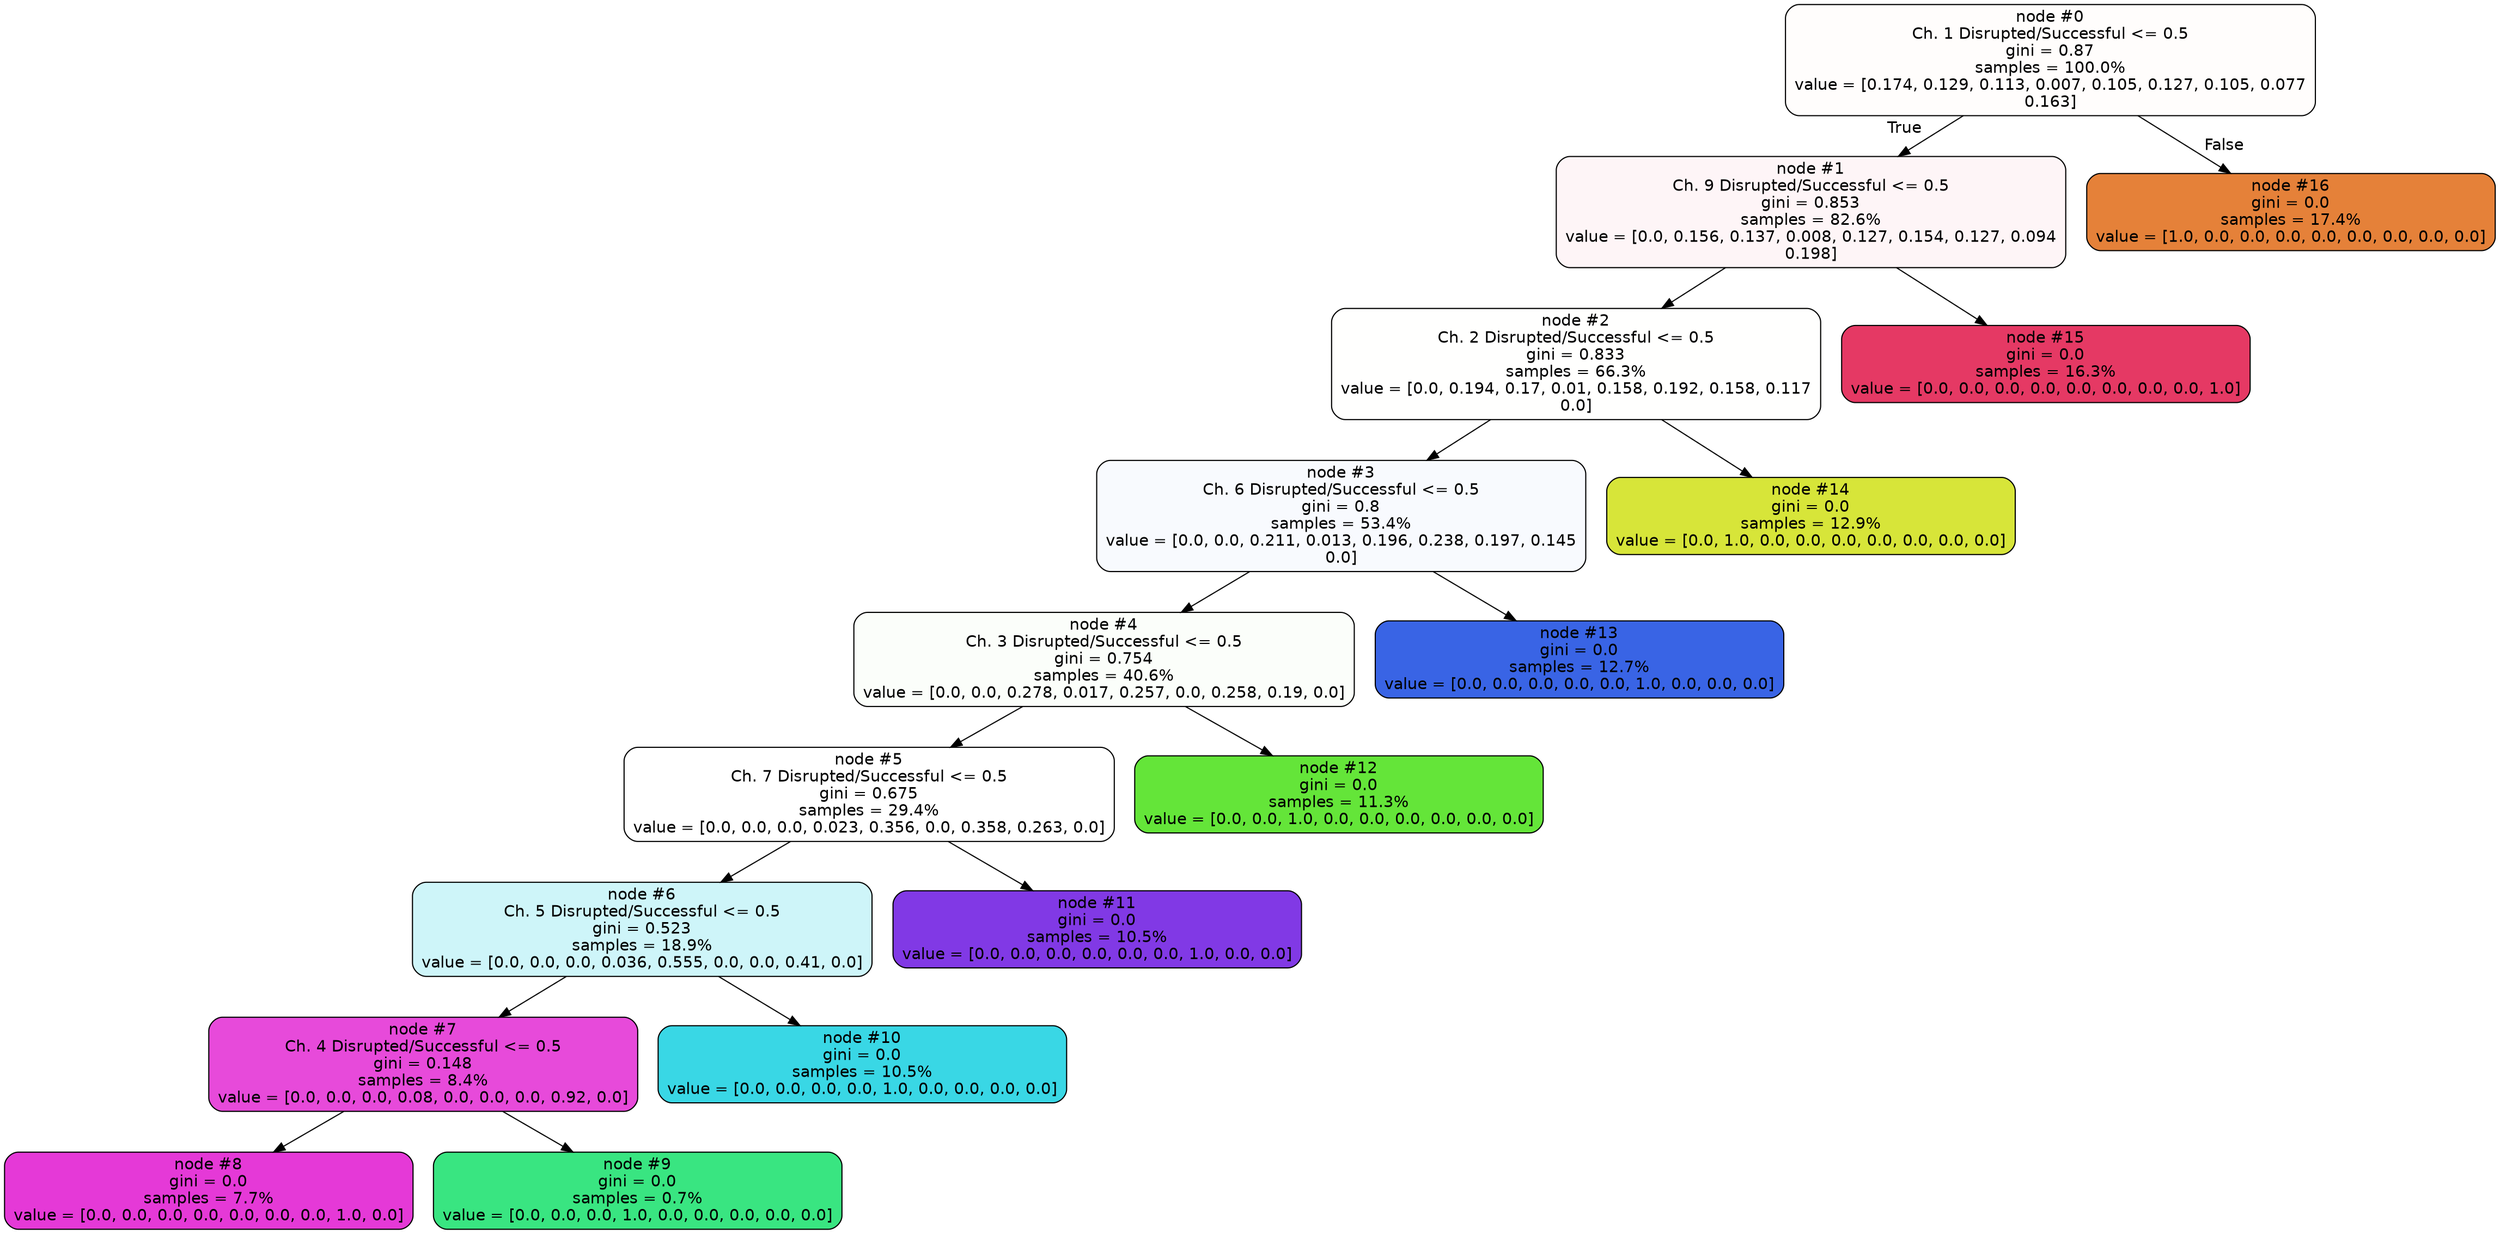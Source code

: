 /*
Copyright 2023 Siavash Barqi Janiar

   Licensed under the Apache License, Version 2.0 (the "License");
   you may not use this file except in compliance with the License.
   You may obtain a copy of the License at

     http://www.apache.org/licenses/LICENSE-2.0

   Unless required by applicable law or agreed to in writing, software
   distributed under the License is distributed on an "AS IS" BASIS,
   WITHOUT WARRANTIES OR CONDITIONS OF ANY KIND, either express or implied.
   See the License for the specific language governing permissions and
   limitations under the License.
*/

digraph Tree {
node [shape=box, style="filled, rounded", color="black", fontname="helvetica"] ;
edge [fontname="helvetica"] ;
0 [label="node #0\nCh. 1 Disrupted/Successful <= 0.5\ngini = 0.87\nsamples = 100.0%\nvalue = [0.174, 0.129, 0.113, 0.007, 0.105, 0.127, 0.105, 0.077\n0.163]", fillcolor="#fffdfc"] ;
1 [label="node #1\nCh. 9 Disrupted/Successful <= 0.5\ngini = 0.853\nsamples = 82.6%\nvalue = [0.0, 0.156, 0.137, 0.008, 0.127, 0.154, 0.127, 0.094\n0.198]", fillcolor="#fef5f7"] ;
0 -> 1 [labeldistance=2.5, labelangle=45, headlabel="True"] ;
2 [label="node #2\nCh. 2 Disrupted/Successful <= 0.5\ngini = 0.833\nsamples = 66.3%\nvalue = [0.0, 0.194, 0.17, 0.01, 0.158, 0.192, 0.158, 0.117\n0.0]", fillcolor="#fffffe"] ;
1 -> 2 ;
3 [label="node #3\nCh. 6 Disrupted/Successful <= 0.5\ngini = 0.8\nsamples = 53.4%\nvalue = [0.0, 0.0, 0.211, 0.013, 0.196, 0.238, 0.197, 0.145\n0.0]", fillcolor="#f8fafe"] ;
2 -> 3 ;
4 [label="node #4\nCh. 3 Disrupted/Successful <= 0.5\ngini = 0.754\nsamples = 40.6%\nvalue = [0.0, 0.0, 0.278, 0.017, 0.257, 0.0, 0.258, 0.19, 0.0]", fillcolor="#fbfefa"] ;
3 -> 4 ;
5 [label="node #5\nCh. 7 Disrupted/Successful <= 0.5\ngini = 0.675\nsamples = 29.4%\nvalue = [0.0, 0.0, 0.0, 0.023, 0.356, 0.0, 0.358, 0.263, 0.0]", fillcolor="#ffffff"] ;
4 -> 5 ;
6 [label="node #6\nCh. 5 Disrupted/Successful <= 0.5\ngini = 0.523\nsamples = 18.9%\nvalue = [0.0, 0.0, 0.0, 0.036, 0.555, 0.0, 0.0, 0.41, 0.0]", fillcolor="#cef5f9"] ;
5 -> 6 ;
7 [label="node #7\nCh. 4 Disrupted/Successful <= 0.5\ngini = 0.148\nsamples = 8.4%\nvalue = [0.0, 0.0, 0.0, 0.08, 0.0, 0.0, 0.0, 0.92, 0.0]", fillcolor="#e74ada"] ;
6 -> 7 ;
8 [label="node #8\ngini = 0.0\nsamples = 7.7%\nvalue = [0.0, 0.0, 0.0, 0.0, 0.0, 0.0, 0.0, 1.0, 0.0]", fillcolor="#e539d7"] ;
7 -> 8 ;
9 [label="node #9\ngini = 0.0\nsamples = 0.7%\nvalue = [0.0, 0.0, 0.0, 1.0, 0.0, 0.0, 0.0, 0.0, 0.0]", fillcolor="#39e581"] ;
7 -> 9 ;
10 [label="node #10\ngini = 0.0\nsamples = 10.5%\nvalue = [0.0, 0.0, 0.0, 0.0, 1.0, 0.0, 0.0, 0.0, 0.0]", fillcolor="#39d7e5"] ;
6 -> 10 ;
11 [label="node #11\ngini = 0.0\nsamples = 10.5%\nvalue = [0.0, 0.0, 0.0, 0.0, 0.0, 0.0, 1.0, 0.0, 0.0]", fillcolor="#8139e5"] ;
5 -> 11 ;
12 [label="node #12\ngini = 0.0\nsamples = 11.3%\nvalue = [0.0, 0.0, 1.0, 0.0, 0.0, 0.0, 0.0, 0.0, 0.0]", fillcolor="#64e539"] ;
4 -> 12 ;
13 [label="node #13\ngini = 0.0\nsamples = 12.7%\nvalue = [0.0, 0.0, 0.0, 0.0, 0.0, 1.0, 0.0, 0.0, 0.0]", fillcolor="#3964e5"] ;
3 -> 13 ;
14 [label="node #14\ngini = 0.0\nsamples = 12.9%\nvalue = [0.0, 1.0, 0.0, 0.0, 0.0, 0.0, 0.0, 0.0, 0.0]", fillcolor="#d7e539"] ;
2 -> 14 ;
15 [label="node #15\ngini = 0.0\nsamples = 16.3%\nvalue = [0.0, 0.0, 0.0, 0.0, 0.0, 0.0, 0.0, 0.0, 1.0]", fillcolor="#e53964"] ;
1 -> 15 ;
16 [label="node #16\ngini = 0.0\nsamples = 17.4%\nvalue = [1.0, 0.0, 0.0, 0.0, 0.0, 0.0, 0.0, 0.0, 0.0]", fillcolor="#e58139"] ;
0 -> 16 [labeldistance=2.5, labelangle=-45, headlabel="False"] ;
}